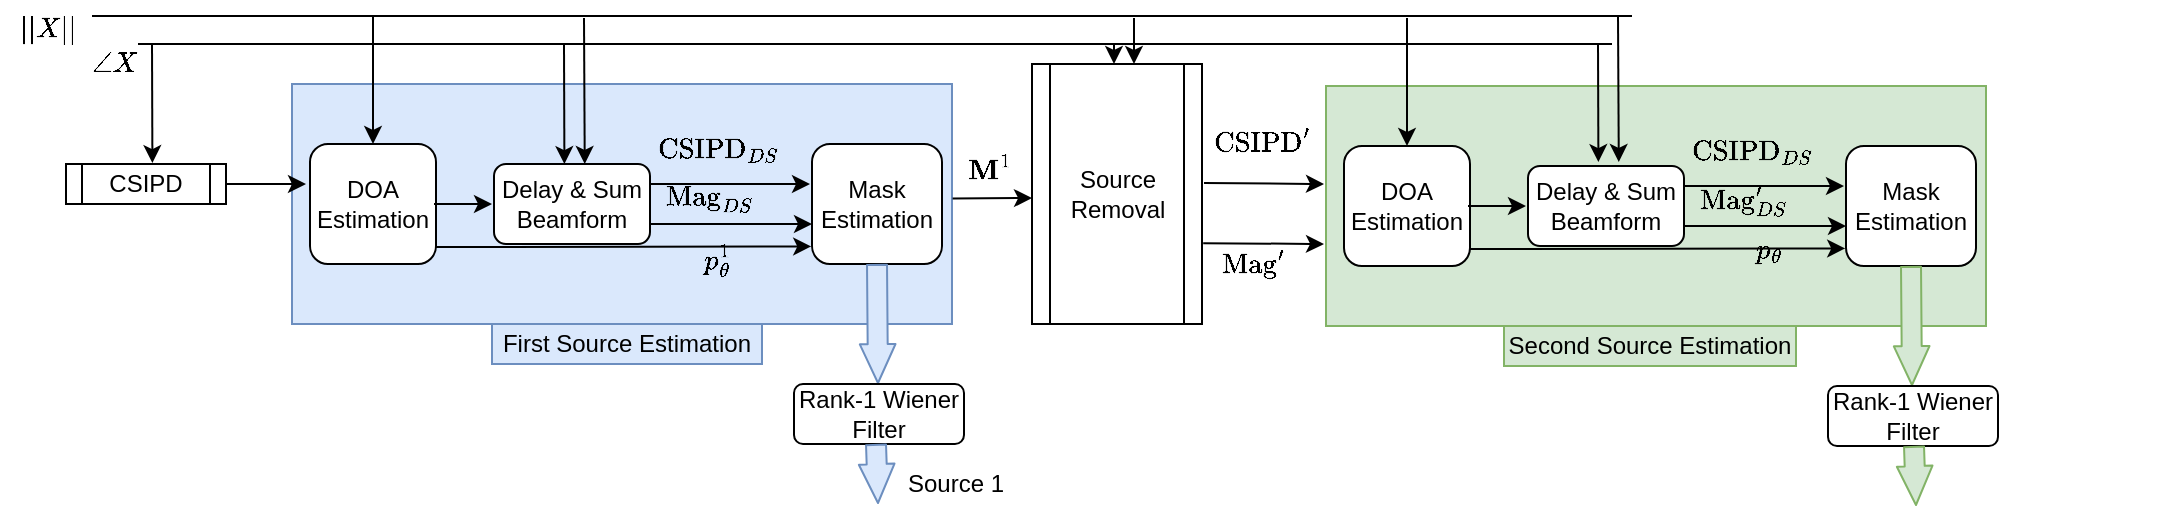 <mxfile version="12.1.0" type="github" pages="1"><diagram id="od8Y8C4DSqS_Qob8x_1s" name="Page-1"><mxGraphModel dx="1312" dy="795" grid="1" gridSize="10" guides="1" tooltips="1" connect="1" arrows="1" fold="1" page="1" pageScale="1" pageWidth="1169" pageHeight="827" math="1" shadow="0"><root><mxCell id="0"/><mxCell id="1" parent="0"/><mxCell id="a5M3Ul1GQjcWvPVs12yN-4" value="" style="rounded=0;whiteSpace=wrap;html=1;fillColor=#dae8fc;strokeColor=#6c8ebf;" vertex="1" parent="1"><mxGeometry x="200" y="50" width="330" height="120" as="geometry"/></mxCell><mxCell id="fAk3uDWp7C3FxuoYsQkG-1" value="&lt;div&gt;DOA&lt;/div&gt;&lt;div&gt;Estimation&lt;br&gt;&lt;/div&gt;" style="rounded=1;whiteSpace=wrap;html=1;shadow=0;glass=0;comic=0;" parent="1" vertex="1"><mxGeometry x="209" y="80" width="63" height="60" as="geometry"/></mxCell><mxCell id="fAk3uDWp7C3FxuoYsQkG-2" value="&lt;div&gt;Mask&lt;/div&gt;&lt;div&gt;Estimation&lt;/div&gt;" style="rounded=1;whiteSpace=wrap;html=1;" parent="1" vertex="1"><mxGeometry x="460" y="80" width="65" height="60" as="geometry"/></mxCell><mxCell id="fAk3uDWp7C3FxuoYsQkG-23" style="edgeStyle=orthogonalEdgeStyle;rounded=0;orthogonalLoop=1;jettySize=auto;html=1;" parent="1" source="fAk3uDWp7C3FxuoYsQkG-22" edge="1"><mxGeometry relative="1" as="geometry"><mxPoint x="207" y="100" as="targetPoint"/></mxGeometry></mxCell><mxCell id="fAk3uDWp7C3FxuoYsQkG-22" value="&lt;div&gt;CSIPD&lt;br&gt;&lt;/div&gt;" style="shape=process;whiteSpace=wrap;html=1;backgroundOutline=1;" parent="1" vertex="1"><mxGeometry x="87" y="90" width="80" height="20" as="geometry"/></mxCell><mxCell id="fAk3uDWp7C3FxuoYsQkG-25" value="" style="endArrow=classic;html=1;exitX=1;exitY=0.5;exitDx=0;exitDy=0;" parent="1" edge="1"><mxGeometry width="50" height="50" relative="1" as="geometry"><mxPoint x="271" y="110" as="sourcePoint"/><mxPoint x="300" y="110" as="targetPoint"/></mxGeometry></mxCell><mxCell id="fAk3uDWp7C3FxuoYsQkG-27" value="&lt;div&gt;Source&lt;/div&gt;&lt;div&gt;Removal&lt;br&gt;&lt;/div&gt;" style="shape=process;whiteSpace=wrap;html=1;backgroundOutline=1;" parent="1" vertex="1"><mxGeometry x="570" y="40" width="85" height="130" as="geometry"/></mxCell><mxCell id="BpN_kunuUldj0sohHr4y-5" value="" style="endArrow=classic;html=1;" parent="1" edge="1"><mxGeometry width="50" height="50" relative="1" as="geometry"><mxPoint x="656" y="99.5" as="sourcePoint"/><mxPoint x="716" y="100" as="targetPoint"/></mxGeometry></mxCell><mxCell id="BpN_kunuUldj0sohHr4y-8" value="" style="endArrow=classic;html=1;exitX=1.007;exitY=0.689;exitDx=0;exitDy=0;exitPerimeter=0;" parent="1" edge="1"><mxGeometry width="50" height="50" relative="1" as="geometry"><mxPoint x="655.595" y="129.57" as="sourcePoint"/><mxPoint x="716" y="130" as="targetPoint"/></mxGeometry></mxCell><mxCell id="BpN_kunuUldj0sohHr4y-9" value="&lt;div&gt;$$\text{CSIPD}'$$&lt;/div&gt;" style="text;html=1;resizable=0;points=[];autosize=1;align=left;verticalAlign=top;spacingTop=-4;" parent="1" vertex="1"><mxGeometry x="659" y="57" width="110" height="20" as="geometry"/></mxCell><mxCell id="BpN_kunuUldj0sohHr4y-11" value="" style="endArrow=classic;html=1;exitX=1.007;exitY=0.477;exitDx=0;exitDy=0;exitPerimeter=0;" parent="1" edge="1"><mxGeometry width="50" height="50" relative="1" as="geometry"><mxPoint x="530.31" y="107.24" as="sourcePoint"/><mxPoint x="570" y="107" as="targetPoint"/></mxGeometry></mxCell><mxCell id="BpN_kunuUldj0sohHr4y-12" value="$$\text{Mag}'$$" style="text;html=1;resizable=0;points=[];autosize=1;align=left;verticalAlign=top;spacingTop=-4;" parent="1" vertex="1"><mxGeometry x="663" y="118" width="100" height="20" as="geometry"/></mxCell><mxCell id="BpN_kunuUldj0sohHr4y-13" value="" style="shape=flexArrow;endArrow=classic;html=1;exitX=0.45;exitY=0.999;exitDx=0;exitDy=0;exitPerimeter=0;fillColor=#dae8fc;strokeColor=#6c8ebf;endWidth=6.839;endSize=6.14;" parent="1" edge="1"><mxGeometry width="50" height="50" relative="1" as="geometry"><mxPoint x="492.5" y="139.94" as="sourcePoint"/><mxPoint x="493" y="200" as="targetPoint"/></mxGeometry></mxCell><mxCell id="BpN_kunuUldj0sohHr4y-15" value="&lt;div&gt;Source 1&lt;/div&gt;" style="text;html=1;resizable=0;points=[];autosize=1;align=left;verticalAlign=top;spacingTop=-4;" parent="1" vertex="1"><mxGeometry x="506" y="240" width="60" height="20" as="geometry"/></mxCell><mxCell id="a5M3Ul1GQjcWvPVs12yN-3" value="" style="shape=image;html=1;verticalAlign=top;verticalLabelPosition=bottom;labelBackgroundColor=#ffffff;imageAspect=0;aspect=fixed;image=https://cdn2.iconfinder.com/data/icons/arrows-and-universal-actions-icon-set/256/more-128.png" vertex="1" parent="1"><mxGeometry x="1060" y="46" width="78" height="78" as="geometry"/></mxCell><mxCell id="a5M3Ul1GQjcWvPVs12yN-7" value="First Source Estimation" style="text;html=1;strokeColor=#6c8ebf;fillColor=#dae8fc;align=center;verticalAlign=middle;whiteSpace=wrap;rounded=0;" vertex="1" parent="1"><mxGeometry x="300" y="170" width="135" height="20" as="geometry"/></mxCell><mxCell id="a5M3Ul1GQjcWvPVs12yN-9" value="" style="endArrow=none;html=1;" edge="1" parent="1"><mxGeometry width="50" height="50" relative="1" as="geometry"><mxPoint x="100" y="16" as="sourcePoint"/><mxPoint x="870" y="16" as="targetPoint"/></mxGeometry></mxCell><mxCell id="a5M3Ul1GQjcWvPVs12yN-10" value="&lt;div&gt;Delay &amp;amp; Sum&lt;/div&gt;Beamform" style="rounded=1;whiteSpace=wrap;html=1;" vertex="1" parent="1"><mxGeometry x="301" y="90" width="78" height="40" as="geometry"/></mxCell><mxCell id="a5M3Ul1GQjcWvPVs12yN-13" value="" style="endArrow=classic;html=1;exitX=1;exitY=0.25;exitDx=0;exitDy=0;" edge="1" parent="1" source="a5M3Ul1GQjcWvPVs12yN-10"><mxGeometry width="50" height="50" relative="1" as="geometry"><mxPoint x="411" y="100" as="sourcePoint"/><mxPoint x="459" y="100" as="targetPoint"/></mxGeometry></mxCell><mxCell id="a5M3Ul1GQjcWvPVs12yN-14" value="" style="endArrow=classic;html=1;exitX=1;exitY=0.75;exitDx=0;exitDy=0;" edge="1" parent="1" source="a5M3Ul1GQjcWvPVs12yN-10"><mxGeometry width="50" height="50" relative="1" as="geometry"><mxPoint x="412" y="120" as="sourcePoint"/><mxPoint x="460" y="120" as="targetPoint"/></mxGeometry></mxCell><mxCell id="a5M3Ul1GQjcWvPVs12yN-15" value="$$\text{CSIPD}_{DS}$$" style="text;html=1;resizable=0;points=[];autosize=1;align=left;verticalAlign=top;spacingTop=-4;" vertex="1" parent="1"><mxGeometry x="381" y="61" width="140" height="20" as="geometry"/></mxCell><mxCell id="a5M3Ul1GQjcWvPVs12yN-17" value="$$\text{Mag}_{DS}$$" style="text;html=1;resizable=0;points=[];autosize=1;align=left;verticalAlign=top;spacingTop=-4;" vertex="1" parent="1"><mxGeometry x="385" y="85" width="120" height="20" as="geometry"/></mxCell><mxCell id="a5M3Ul1GQjcWvPVs12yN-18" value="" style="endArrow=classic;html=1;entryX=-0.006;entryY=0.854;entryDx=0;entryDy=0;entryPerimeter=0;" edge="1" parent="1" target="fAk3uDWp7C3FxuoYsQkG-2"><mxGeometry width="50" height="50" relative="1" as="geometry"><mxPoint x="272" y="131.5" as="sourcePoint"/><mxPoint x="443" y="131.48" as="targetPoint"/></mxGeometry></mxCell><mxCell id="a5M3Ul1GQjcWvPVs12yN-19" value="$$p^1_{\theta}$$" style="text;html=1;resizable=0;points=[];autosize=1;align=left;verticalAlign=top;spacingTop=-4;" vertex="1" parent="1"><mxGeometry x="404" y="115" width="100" height="20" as="geometry"/></mxCell><mxCell id="a5M3Ul1GQjcWvPVs12yN-20" value="&lt;div&gt;Rank-1 Wiener&lt;/div&gt;&lt;div&gt;Filter&lt;br&gt;&lt;/div&gt;" style="rounded=1;whiteSpace=wrap;html=1;" vertex="1" parent="1"><mxGeometry x="451" y="200" width="85" height="30" as="geometry"/></mxCell><mxCell id="a5M3Ul1GQjcWvPVs12yN-23" value="" style="shape=flexArrow;endArrow=classic;html=1;exitX=0.45;exitY=0.999;exitDx=0;exitDy=0;exitPerimeter=0;fillColor=#dae8fc;strokeColor=#6c8ebf;endWidth=6.839;endSize=6.14;" edge="1" parent="1"><mxGeometry width="50" height="50" relative="1" as="geometry"><mxPoint x="492" y="229.94" as="sourcePoint"/><mxPoint x="493" y="260" as="targetPoint"/></mxGeometry></mxCell><mxCell id="a5M3Ul1GQjcWvPVs12yN-24" value="" style="endArrow=none;html=1;" edge="1" parent="1"><mxGeometry width="50" height="50" relative="1" as="geometry"><mxPoint x="110.0" y="30" as="sourcePoint"/><mxPoint x="860" y="30" as="targetPoint"/></mxGeometry></mxCell><mxCell id="a5M3Ul1GQjcWvPVs12yN-26" value="$$\angle X$$" style="text;html=1;resizable=0;points=[];align=center;verticalAlign=middle;labelBackgroundColor=#ffffff;" vertex="1" connectable="0" parent="1"><mxGeometry x="103.167" y="110" as="geometry"><mxPoint x="7.5" y="-70" as="offset"/></mxGeometry></mxCell><mxCell id="a5M3Ul1GQjcWvPVs12yN-27" value="" style="endArrow=classic;html=1;entryX=0.54;entryY=-0.022;entryDx=0;entryDy=0;entryPerimeter=0;" edge="1" parent="1" target="fAk3uDWp7C3FxuoYsQkG-22"><mxGeometry width="50" height="50" relative="1" as="geometry"><mxPoint x="130" y="30" as="sourcePoint"/><mxPoint x="127" y="90" as="targetPoint"/></mxGeometry></mxCell><mxCell id="a5M3Ul1GQjcWvPVs12yN-29" value="&lt;div&gt;$$||X||$$&lt;/div&gt;" style="text;html=1;resizable=0;points=[];align=center;verticalAlign=middle;labelBackgroundColor=#ffffff;" vertex="1" connectable="0" parent="1"><mxGeometry x="69.919" y="83" as="geometry"><mxPoint x="7.5" y="-60" as="offset"/></mxGeometry></mxCell><mxCell id="a5M3Ul1GQjcWvPVs12yN-30" value="" style="endArrow=classic;html=1;entryX=0.5;entryY=0;entryDx=0;entryDy=0;" edge="1" parent="1" target="fAk3uDWp7C3FxuoYsQkG-1"><mxGeometry width="50" height="50" relative="1" as="geometry"><mxPoint x="240.5" y="16" as="sourcePoint"/><mxPoint x="240.5" y="76" as="targetPoint"/></mxGeometry></mxCell><mxCell id="a5M3Ul1GQjcWvPVs12yN-31" value="" style="endArrow=classic;html=1;entryX=0.54;entryY=-0.022;entryDx=0;entryDy=0;entryPerimeter=0;" edge="1" parent="1"><mxGeometry width="50" height="50" relative="1" as="geometry"><mxPoint x="336" y="30.5" as="sourcePoint"/><mxPoint x="336.2" y="90.06" as="targetPoint"/></mxGeometry></mxCell><mxCell id="a5M3Ul1GQjcWvPVs12yN-33" value="" style="endArrow=classic;html=1;entryX=0.633;entryY=0;entryDx=0;entryDy=0;entryPerimeter=0;" edge="1" parent="1"><mxGeometry width="50" height="50" relative="1" as="geometry"><mxPoint x="346" y="17" as="sourcePoint"/><mxPoint x="346.374" y="90" as="targetPoint"/></mxGeometry></mxCell><mxCell id="a5M3Ul1GQjcWvPVs12yN-34" value="" style="endArrow=classic;html=1;" edge="1" parent="1"><mxGeometry width="50" height="50" relative="1" as="geometry"><mxPoint x="611" y="30.5" as="sourcePoint"/><mxPoint x="611" y="40" as="targetPoint"/></mxGeometry></mxCell><mxCell id="a5M3Ul1GQjcWvPVs12yN-35" value="" style="endArrow=classic;html=1;" edge="1" parent="1"><mxGeometry width="50" height="50" relative="1" as="geometry"><mxPoint x="621" y="17" as="sourcePoint"/><mxPoint x="621" y="40" as="targetPoint"/></mxGeometry></mxCell><mxCell id="a5M3Ul1GQjcWvPVs12yN-36" value="" style="rounded=0;whiteSpace=wrap;html=1;fillColor=#d5e8d4;strokeColor=#82b366;" vertex="1" parent="1"><mxGeometry x="717" y="51" width="330" height="120" as="geometry"/></mxCell><mxCell id="a5M3Ul1GQjcWvPVs12yN-37" value="&lt;div&gt;DOA&lt;/div&gt;&lt;div&gt;Estimation&lt;br&gt;&lt;/div&gt;" style="rounded=1;whiteSpace=wrap;html=1;shadow=0;glass=0;comic=0;" vertex="1" parent="1"><mxGeometry x="726" y="81" width="63" height="60" as="geometry"/></mxCell><mxCell id="a5M3Ul1GQjcWvPVs12yN-38" value="&lt;div&gt;Mask&lt;/div&gt;&lt;div&gt;Estimation&lt;/div&gt;" style="rounded=1;whiteSpace=wrap;html=1;" vertex="1" parent="1"><mxGeometry x="977" y="81" width="65" height="60" as="geometry"/></mxCell><mxCell id="a5M3Ul1GQjcWvPVs12yN-40" value="" style="endArrow=classic;html=1;exitX=1;exitY=0.5;exitDx=0;exitDy=0;" edge="1" parent="1"><mxGeometry width="50" height="50" relative="1" as="geometry"><mxPoint x="788" y="111" as="sourcePoint"/><mxPoint x="817" y="111" as="targetPoint"/></mxGeometry></mxCell><mxCell id="a5M3Ul1GQjcWvPVs12yN-41" value="" style="shape=flexArrow;endArrow=classic;html=1;exitX=0.45;exitY=0.999;exitDx=0;exitDy=0;exitPerimeter=0;fillColor=#d5e8d4;strokeColor=#82b366;endWidth=6.839;endSize=6.14;" edge="1" parent="1"><mxGeometry width="50" height="50" relative="1" as="geometry"><mxPoint x="1009.5" y="140.94" as="sourcePoint"/><mxPoint x="1010" y="201" as="targetPoint"/></mxGeometry></mxCell><mxCell id="a5M3Ul1GQjcWvPVs12yN-42" value="Second Source Estimation" style="text;html=1;strokeColor=#82b366;fillColor=#d5e8d4;align=center;verticalAlign=middle;whiteSpace=wrap;rounded=0;" vertex="1" parent="1"><mxGeometry x="806" y="171" width="146" height="20" as="geometry"/></mxCell><mxCell id="a5M3Ul1GQjcWvPVs12yN-43" value="&lt;div&gt;Delay &amp;amp; Sum&lt;/div&gt;Beamform" style="rounded=1;whiteSpace=wrap;html=1;" vertex="1" parent="1"><mxGeometry x="818" y="91" width="78" height="40" as="geometry"/></mxCell><mxCell id="a5M3Ul1GQjcWvPVs12yN-44" value="" style="endArrow=classic;html=1;exitX=1;exitY=0.25;exitDx=0;exitDy=0;" edge="1" parent="1" source="a5M3Ul1GQjcWvPVs12yN-43"><mxGeometry width="50" height="50" relative="1" as="geometry"><mxPoint x="928" y="101" as="sourcePoint"/><mxPoint x="976" y="101" as="targetPoint"/></mxGeometry></mxCell><mxCell id="a5M3Ul1GQjcWvPVs12yN-45" value="" style="endArrow=classic;html=1;exitX=1;exitY=0.75;exitDx=0;exitDy=0;" edge="1" parent="1" source="a5M3Ul1GQjcWvPVs12yN-43"><mxGeometry width="50" height="50" relative="1" as="geometry"><mxPoint x="929" y="121" as="sourcePoint"/><mxPoint x="977.0" y="121" as="targetPoint"/></mxGeometry></mxCell><mxCell id="a5M3Ul1GQjcWvPVs12yN-46" value="$$\text{CSIPD}_{DS}$$" style="text;html=1;resizable=0;points=[];autosize=1;align=left;verticalAlign=top;spacingTop=-4;" vertex="1" parent="1"><mxGeometry x="898" y="62" width="140" height="20" as="geometry"/></mxCell><mxCell id="a5M3Ul1GQjcWvPVs12yN-47" value="$$\text{Mag}'_{DS}$$" style="text;html=1;resizable=0;points=[];autosize=1;align=left;verticalAlign=top;spacingTop=-4;" vertex="1" parent="1"><mxGeometry x="902" y="86" width="130" height="20" as="geometry"/></mxCell><mxCell id="a5M3Ul1GQjcWvPVs12yN-48" value="" style="endArrow=classic;html=1;entryX=-0.006;entryY=0.854;entryDx=0;entryDy=0;entryPerimeter=0;" edge="1" parent="1" target="a5M3Ul1GQjcWvPVs12yN-38"><mxGeometry width="50" height="50" relative="1" as="geometry"><mxPoint x="789.0" y="132.5" as="sourcePoint"/><mxPoint x="960" y="132.48" as="targetPoint"/></mxGeometry></mxCell><mxCell id="a5M3Ul1GQjcWvPVs12yN-49" value="$$p_{\theta}$$" style="text;html=1;resizable=0;points=[];autosize=1;align=left;verticalAlign=top;spacingTop=-4;" vertex="1" parent="1"><mxGeometry x="930" y="111" width="90" height="20" as="geometry"/></mxCell><mxCell id="a5M3Ul1GQjcWvPVs12yN-50" value="&lt;div&gt;Rank-1 Wiener&lt;/div&gt;&lt;div&gt;Filter&lt;br&gt;&lt;/div&gt;" style="rounded=1;whiteSpace=wrap;html=1;" vertex="1" parent="1"><mxGeometry x="968" y="201" width="85" height="30" as="geometry"/></mxCell><mxCell id="a5M3Ul1GQjcWvPVs12yN-51" value="" style="shape=flexArrow;endArrow=classic;html=1;exitX=0.45;exitY=0.999;exitDx=0;exitDy=0;exitPerimeter=0;fillColor=#d5e8d4;strokeColor=#82b366;endWidth=6.839;endSize=6.14;" edge="1" parent="1"><mxGeometry width="50" height="50" relative="1" as="geometry"><mxPoint x="1011.0" y="230.94" as="sourcePoint"/><mxPoint x="1012" y="261" as="targetPoint"/></mxGeometry></mxCell><mxCell id="a5M3Ul1GQjcWvPVs12yN-52" value="" style="endArrow=classic;html=1;entryX=0.5;entryY=0;entryDx=0;entryDy=0;" edge="1" parent="1" target="a5M3Ul1GQjcWvPVs12yN-37"><mxGeometry width="50" height="50" relative="1" as="geometry"><mxPoint x="757.5" y="17" as="sourcePoint"/><mxPoint x="757.5" y="77" as="targetPoint"/></mxGeometry></mxCell><mxCell id="a5M3Ul1GQjcWvPVs12yN-53" value="" style="endArrow=classic;html=1;entryX=0.54;entryY=-0.022;entryDx=0;entryDy=0;entryPerimeter=0;" edge="1" parent="1"><mxGeometry width="50" height="50" relative="1" as="geometry"><mxPoint x="853" y="29.5" as="sourcePoint"/><mxPoint x="853.2" y="89.06" as="targetPoint"/></mxGeometry></mxCell><mxCell id="a5M3Ul1GQjcWvPVs12yN-54" value="" style="endArrow=classic;html=1;entryX=0.582;entryY=-0.05;entryDx=0;entryDy=0;entryPerimeter=0;" edge="1" parent="1" target="a5M3Ul1GQjcWvPVs12yN-43"><mxGeometry width="50" height="50" relative="1" as="geometry"><mxPoint x="863" y="16" as="sourcePoint"/><mxPoint x="863.374" y="89" as="targetPoint"/></mxGeometry></mxCell><mxCell id="a5M3Ul1GQjcWvPVs12yN-59" value="$$\mathbf{M}^1$$" style="text;html=1;resizable=0;points=[];autosize=1;align=left;verticalAlign=top;spacingTop=-4;" vertex="1" parent="1"><mxGeometry x="536" y="70" width="110" height="20" as="geometry"/></mxCell></root></mxGraphModel></diagram></mxfile>
